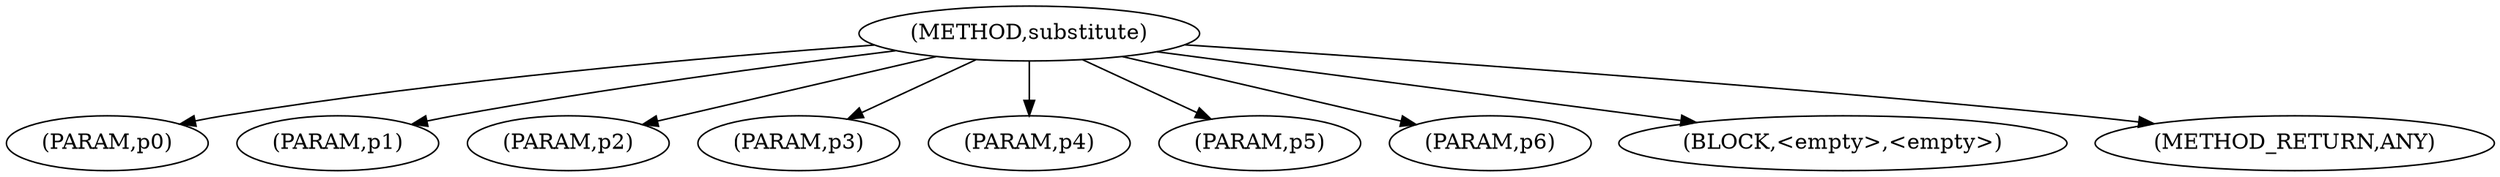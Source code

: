 digraph "substitute" {  
"284" [label = <(METHOD,substitute)> ]
"285" [label = <(PARAM,p0)> ]
"286" [label = <(PARAM,p1)> ]
"287" [label = <(PARAM,p2)> ]
"288" [label = <(PARAM,p3)> ]
"289" [label = <(PARAM,p4)> ]
"290" [label = <(PARAM,p5)> ]
"291" [label = <(PARAM,p6)> ]
"292" [label = <(BLOCK,&lt;empty&gt;,&lt;empty&gt;)> ]
"293" [label = <(METHOD_RETURN,ANY)> ]
  "284" -> "285" 
  "284" -> "286" 
  "284" -> "292" 
  "284" -> "287" 
  "284" -> "293" 
  "284" -> "288" 
  "284" -> "289" 
  "284" -> "290" 
  "284" -> "291" 
}
